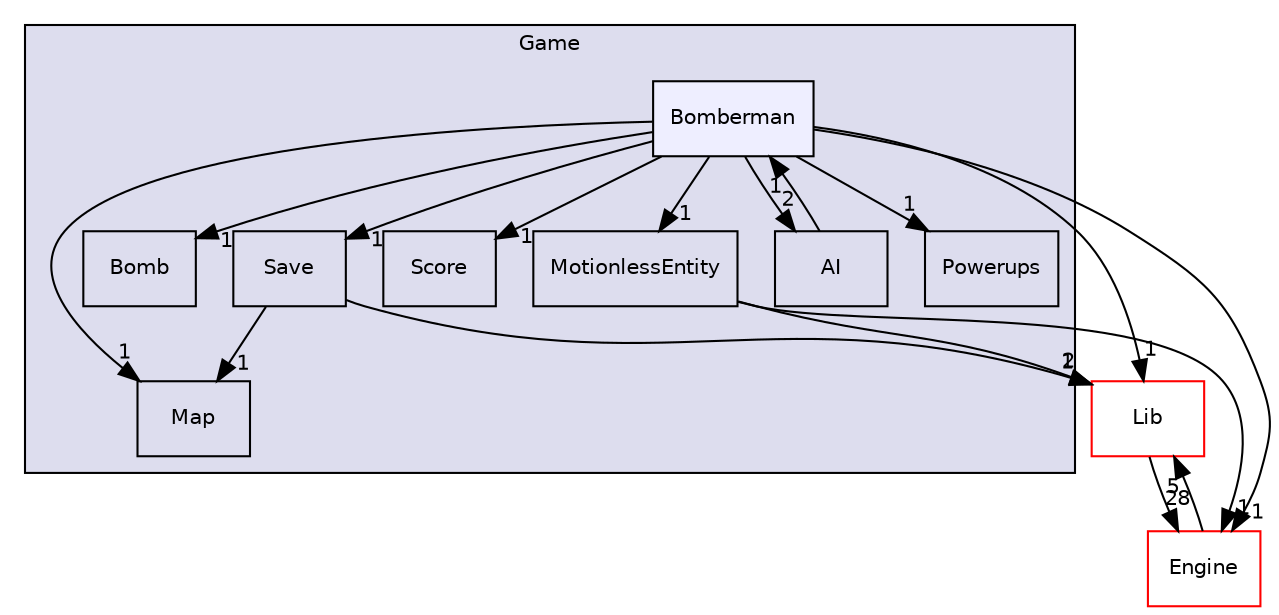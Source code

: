 digraph "Documents/GitHub/B-YEP-400-LYN-4-1-indiestudio-lucas.guichard/Game/Bomberman" {
  compound=true
  node [ fontsize="10", fontname="Helvetica"];
  edge [ labelfontsize="10", labelfontname="Helvetica"];
  subgraph clusterdir_d0737b511e4d76754616ba34f4af7dff {
    graph [ bgcolor="#ddddee", pencolor="black", label="Game" fontname="Helvetica", fontsize="10", URL="dir_d0737b511e4d76754616ba34f4af7dff.html"]
  dir_3983e2e5446a559ee781f02cac074507 [shape=box label="Powerups" URL="dir_3983e2e5446a559ee781f02cac074507.html"];
  dir_44fd7a23d059996242338597753199f9 [shape=box label="Save" URL="dir_44fd7a23d059996242338597753199f9.html"];
  dir_9030f6cffdd307243fd2a99926bb91cd [shape=box label="Bomb" URL="dir_9030f6cffdd307243fd2a99926bb91cd.html"];
  dir_a05eeefbc7efbde09f343ff57ada0015 [shape=box label="AI" URL="dir_a05eeefbc7efbde09f343ff57ada0015.html"];
  dir_b01aaa3e48a4ab66f809a94d7e5054f5 [shape=box label="MotionlessEntity" URL="dir_b01aaa3e48a4ab66f809a94d7e5054f5.html"];
  dir_b3aeaea2fa62cd9725ceb19f813513a7 [shape=box label="Score" URL="dir_b3aeaea2fa62cd9725ceb19f813513a7.html"];
  dir_f08bf7b4fcd6d84f2008a857bcdaf495 [shape=box label="Map" URL="dir_f08bf7b4fcd6d84f2008a857bcdaf495.html"];
  dir_db7c56b9f93c540025fe540be9ca5ec3 [shape=box, label="Bomberman", style="filled", fillcolor="#eeeeff", pencolor="black", URL="dir_db7c56b9f93c540025fe540be9ca5ec3.html"];
  }
  dir_2e114b6c2ea195007f07f47d968e03e9 [shape=box label="Lib" fillcolor="white" style="filled" color="red" URL="dir_2e114b6c2ea195007f07f47d968e03e9.html"];
  dir_65b0892c83f613d26dd8ae47df83a316 [shape=box label="Engine" fillcolor="white" style="filled" color="red" URL="dir_65b0892c83f613d26dd8ae47df83a316.html"];
  dir_db7c56b9f93c540025fe540be9ca5ec3->dir_2e114b6c2ea195007f07f47d968e03e9 [headlabel="1", labeldistance=1.5 headhref="dir_000011_000014.html"];
  dir_db7c56b9f93c540025fe540be9ca5ec3->dir_3983e2e5446a559ee781f02cac074507 [headlabel="1", labeldistance=1.5 headhref="dir_000011_000023.html"];
  dir_db7c56b9f93c540025fe540be9ca5ec3->dir_44fd7a23d059996242338597753199f9 [headlabel="1", labeldistance=1.5 headhref="dir_000011_000024.html"];
  dir_db7c56b9f93c540025fe540be9ca5ec3->dir_65b0892c83f613d26dd8ae47df83a316 [headlabel="1", labeldistance=1.5 headhref="dir_000011_000003.html"];
  dir_db7c56b9f93c540025fe540be9ca5ec3->dir_9030f6cffdd307243fd2a99926bb91cd [headlabel="1", labeldistance=1.5 headhref="dir_000011_000010.html"];
  dir_db7c56b9f93c540025fe540be9ca5ec3->dir_a05eeefbc7efbde09f343ff57ada0015 [headlabel="2", labeldistance=1.5 headhref="dir_000011_000008.html"];
  dir_db7c56b9f93c540025fe540be9ca5ec3->dir_b01aaa3e48a4ab66f809a94d7e5054f5 [headlabel="1", labeldistance=1.5 headhref="dir_000011_000021.html"];
  dir_db7c56b9f93c540025fe540be9ca5ec3->dir_b3aeaea2fa62cd9725ceb19f813513a7 [headlabel="1", labeldistance=1.5 headhref="dir_000011_000025.html"];
  dir_db7c56b9f93c540025fe540be9ca5ec3->dir_f08bf7b4fcd6d84f2008a857bcdaf495 [headlabel="1", labeldistance=1.5 headhref="dir_000011_000013.html"];
  dir_44fd7a23d059996242338597753199f9->dir_2e114b6c2ea195007f07f47d968e03e9 [headlabel="1", labeldistance=1.5 headhref="dir_000024_000014.html"];
  dir_44fd7a23d059996242338597753199f9->dir_f08bf7b4fcd6d84f2008a857bcdaf495 [headlabel="1", labeldistance=1.5 headhref="dir_000024_000013.html"];
  dir_65b0892c83f613d26dd8ae47df83a316->dir_2e114b6c2ea195007f07f47d968e03e9 [headlabel="5", labeldistance=1.5 headhref="dir_000003_000014.html"];
  dir_b01aaa3e48a4ab66f809a94d7e5054f5->dir_2e114b6c2ea195007f07f47d968e03e9 [headlabel="2", labeldistance=1.5 headhref="dir_000021_000014.html"];
  dir_b01aaa3e48a4ab66f809a94d7e5054f5->dir_65b0892c83f613d26dd8ae47df83a316 [headlabel="1", labeldistance=1.5 headhref="dir_000021_000003.html"];
  dir_2e114b6c2ea195007f07f47d968e03e9->dir_65b0892c83f613d26dd8ae47df83a316 [headlabel="28", labeldistance=1.5 headhref="dir_000014_000003.html"];
  dir_a05eeefbc7efbde09f343ff57ada0015->dir_db7c56b9f93c540025fe540be9ca5ec3 [headlabel="1", labeldistance=1.5 headhref="dir_000008_000011.html"];
}
